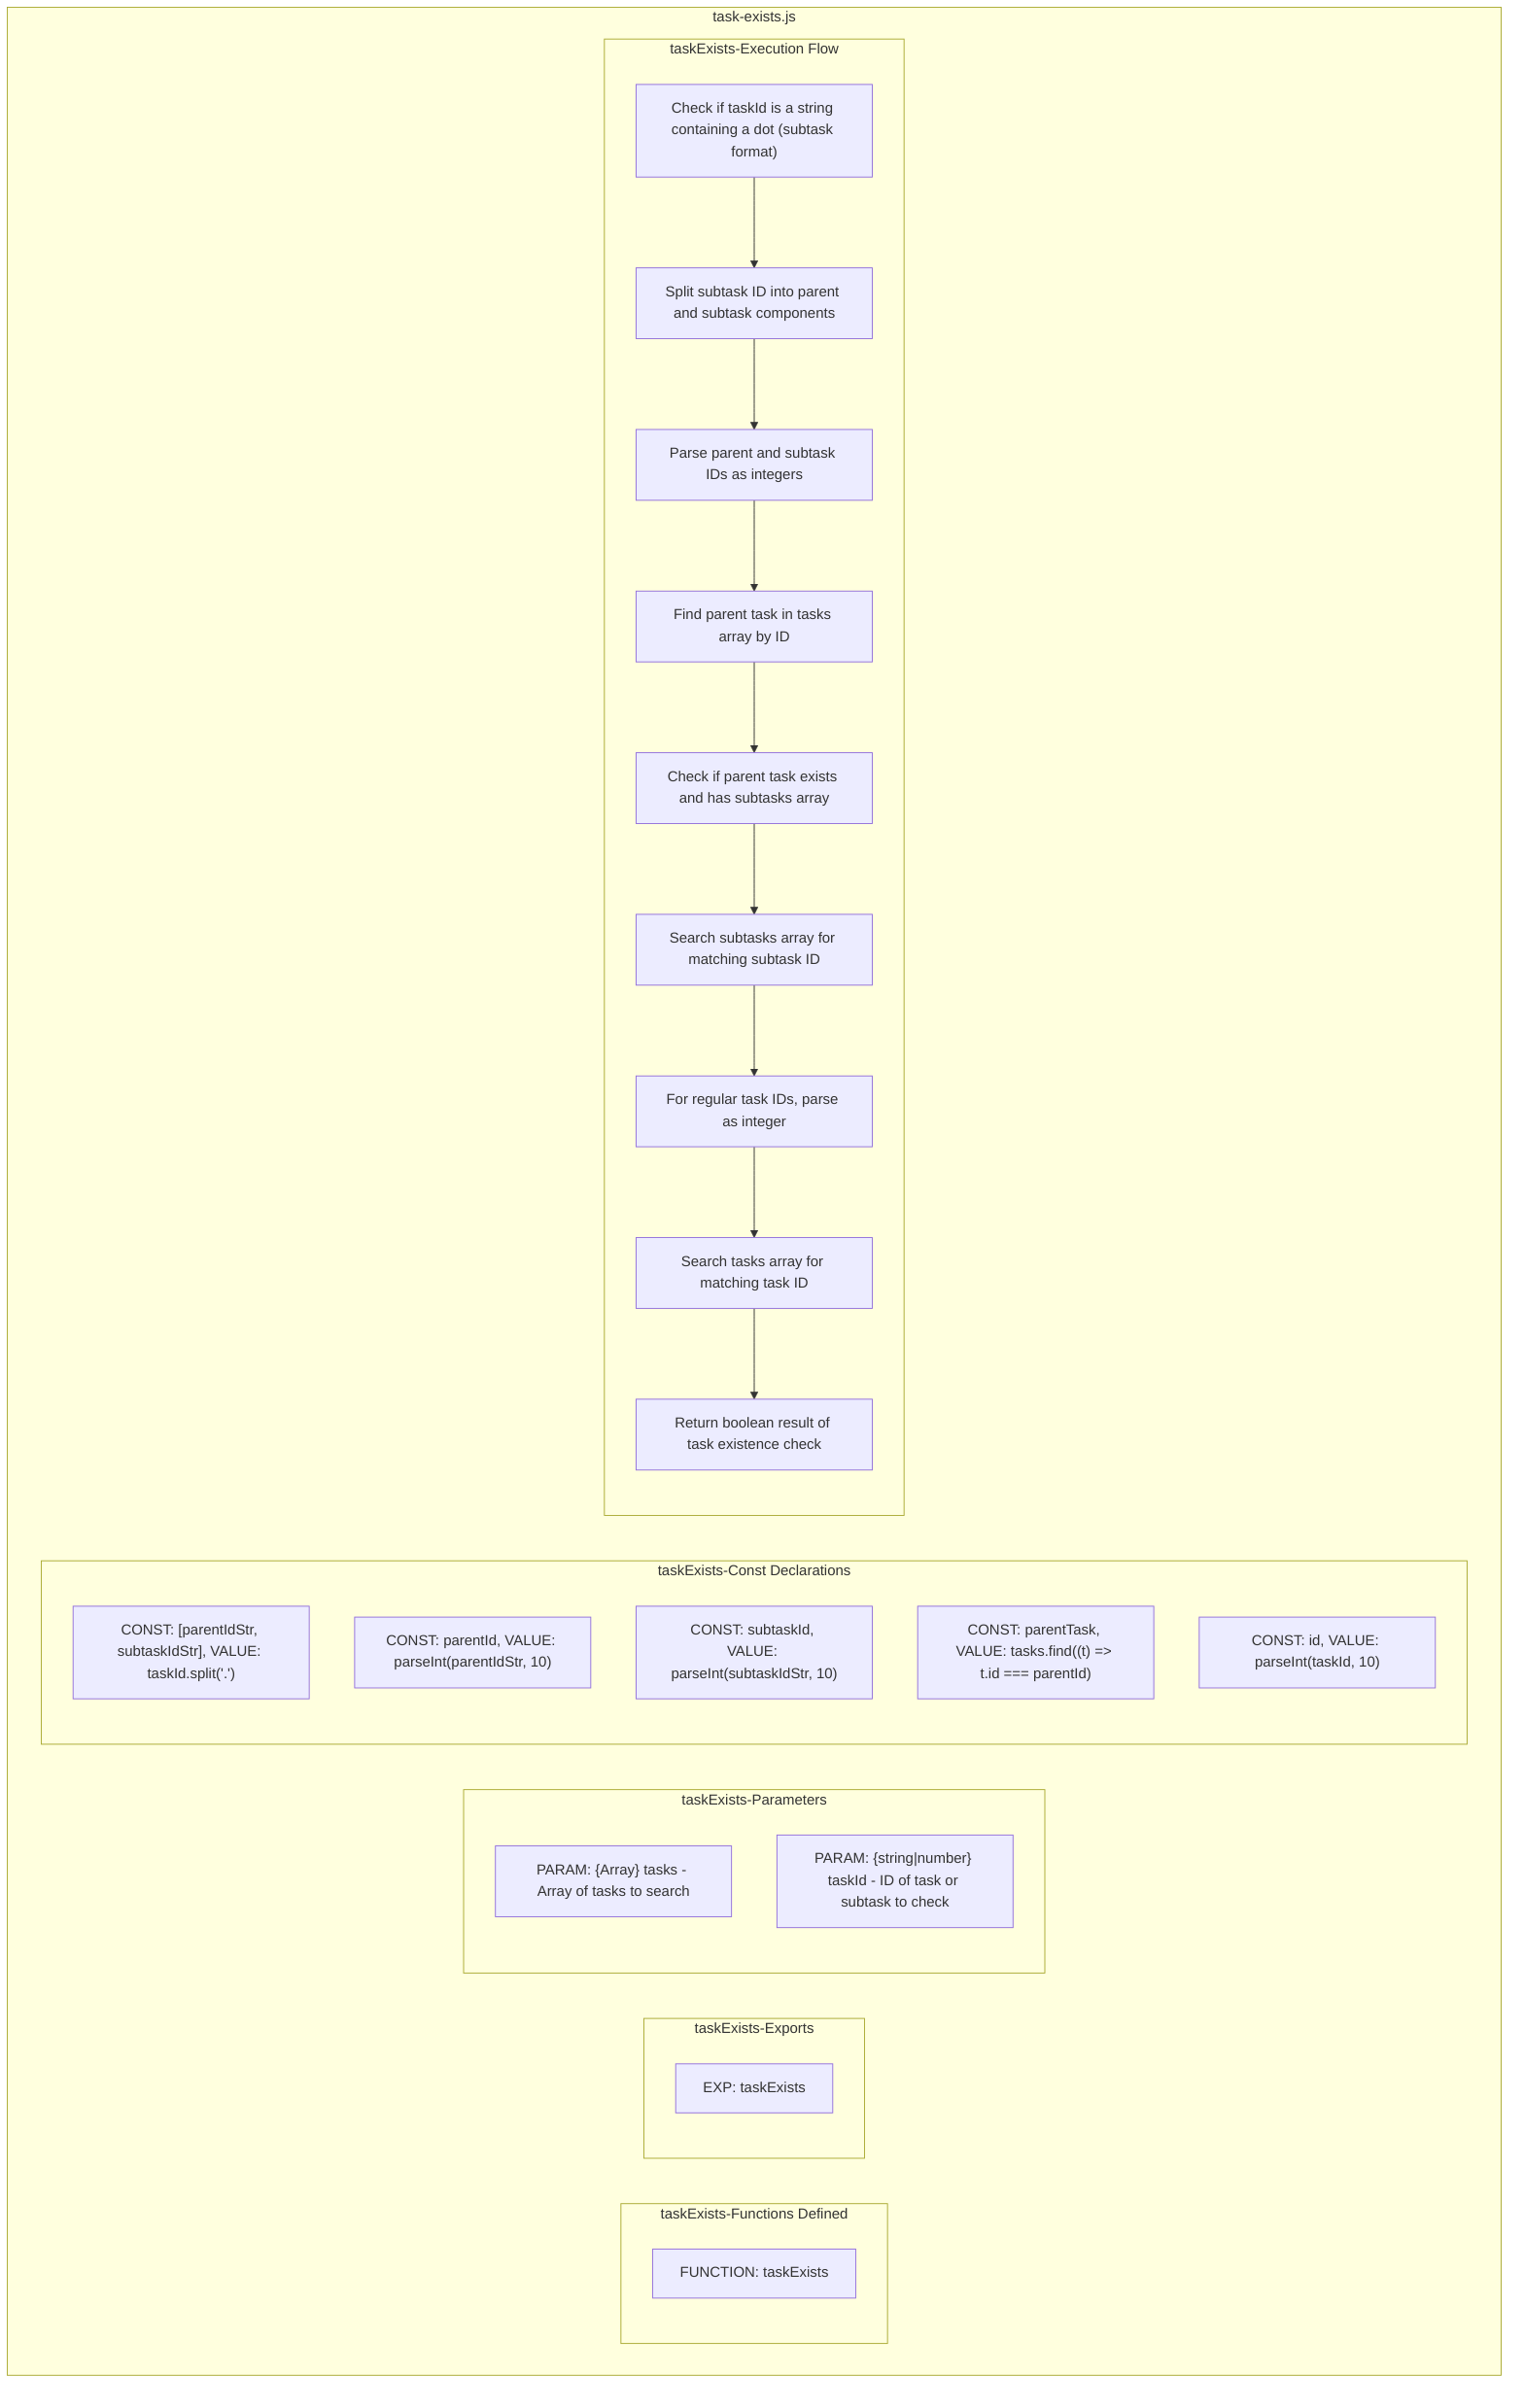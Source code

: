 flowchart TB
    subgraph taskExists-FunctionsDefined["taskExists-Functions Defined"]
        FU1["FUNCTION: taskExists"]
    end
    subgraph taskExists-Exports["taskExists-Exports"]
        E1["EXP: taskExists"]
    end
    subgraph taskExists-Parameters["taskExists-Parameters"]
        P1["PARAM: {Array} tasks - Array of tasks to search"]
        P2["PARAM: {string|number} taskId - ID of task or subtask to check"]
    end
    subgraph taskExists-Constants["taskExists-Const Declarations"]
        C1["CONST: [parentIdStr, subtaskIdStr], VALUE: taskId.split('.')"]
        C2["CONST: parentId, VALUE: parseInt(parentIdStr, 10)"]
        C3["CONST: subtaskId, VALUE: parseInt(subtaskIdStr, 10)"]
        C4["CONST: parentTask, VALUE: tasks.find((t) => t.id === parentId)"]
        C5["CONST: id, VALUE: parseInt(taskId, 10)"]
    end
    subgraph taskExists-ExecutionFlow["taskExists-Execution Flow"]
        FL1["Check if taskId is a string containing a dot (subtask format)"]
        FL2["Split subtask ID into parent and subtask components"]
        FL3["Parse parent and subtask IDs as integers"]
        FL4["Find parent task in tasks array by ID"]
        FL5["Check if parent task exists and has subtasks array"]
        FL6["Search subtasks array for matching subtask ID"]
        FL7["For regular task IDs, parse as integer"]
        FL8["Search tasks array for matching task ID"]
        FL9["Return boolean result of task existence check"]
    end
    subgraph taskExists["task-exists.js"]
        taskExists-FunctionsDefined
        taskExists-Exports
        taskExists-Parameters
        taskExists-Constants
        taskExists-ExecutionFlow
    end
    FL1 --> FL2
    FL2 --> FL3
    FL3 --> FL4
    FL4 --> FL5
    FL5 --> FL6
    FL6 --> FL7
    FL7 --> FL8
    FL8 --> FL9